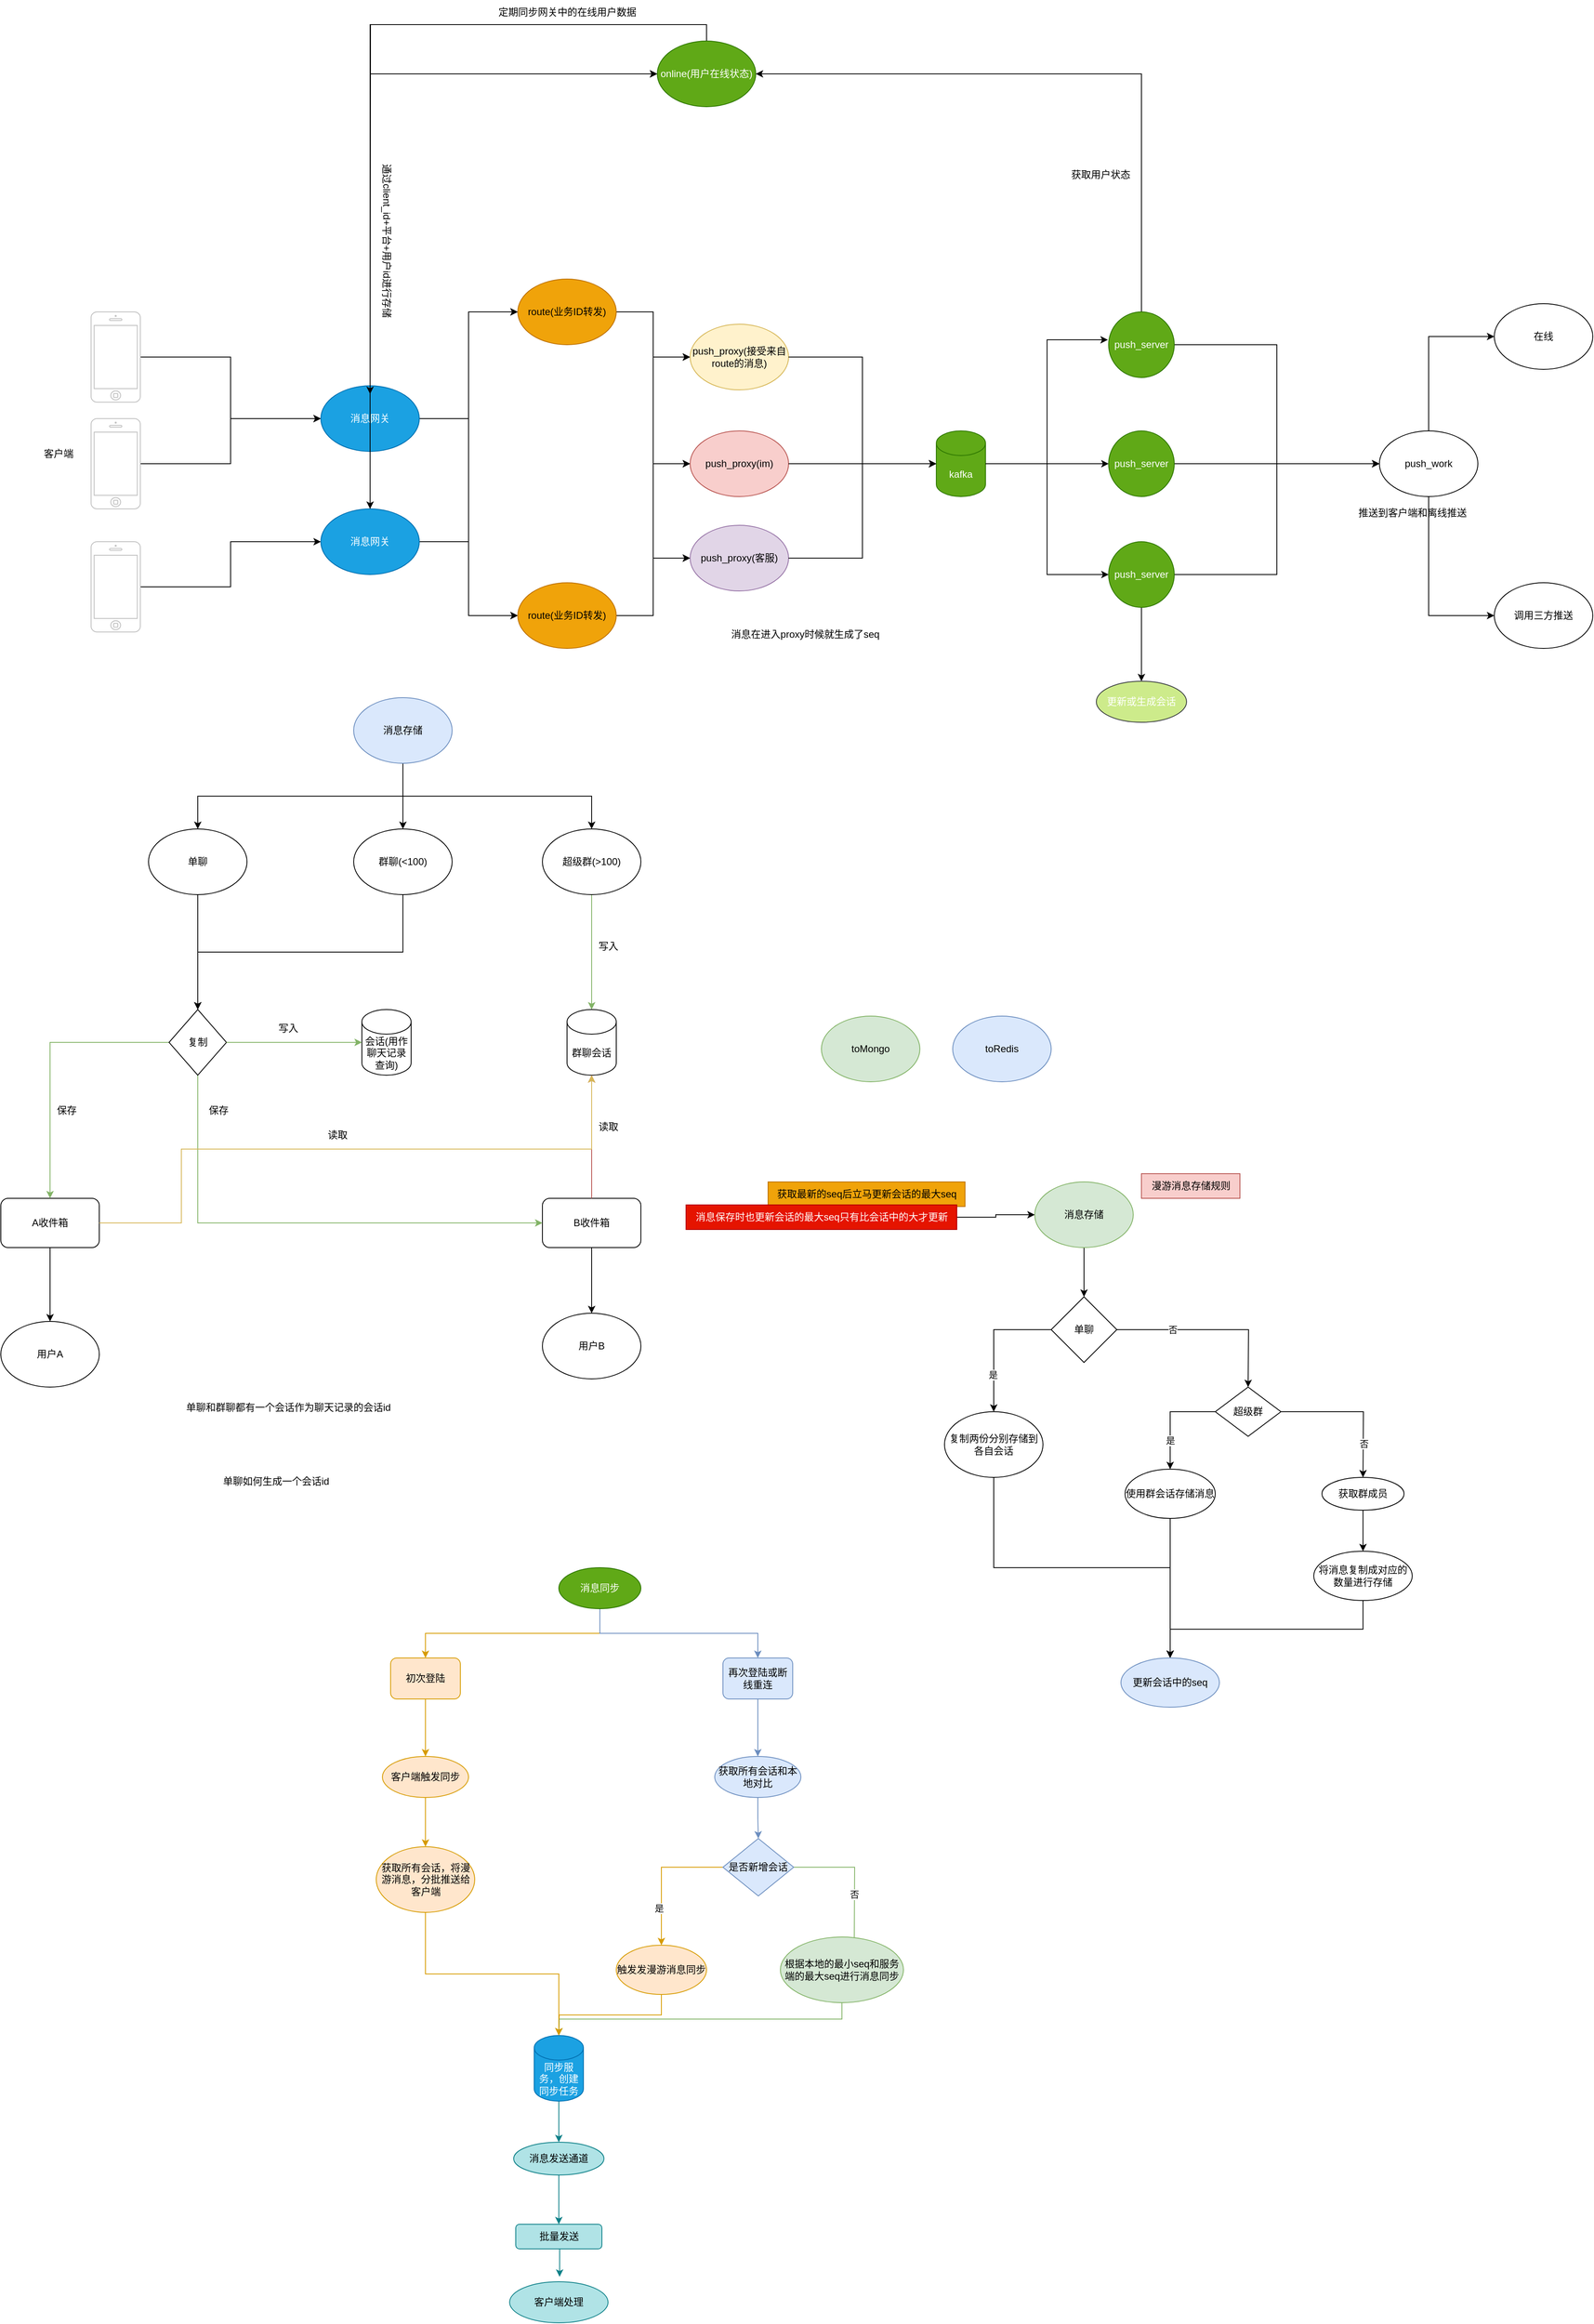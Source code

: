 <mxfile version="24.2.5" type="device">
  <diagram name="第 1 页" id="nM_DxQg2b7lp314iGNRo">
    <mxGraphModel dx="1434" dy="5535" grid="1" gridSize="10" guides="1" tooltips="1" connect="1" arrows="1" fold="1" page="1" pageScale="1" pageWidth="3300" pageHeight="4681" math="0" shadow="0">
      <root>
        <mxCell id="0" />
        <mxCell id="1" parent="0" />
        <mxCell id="_8XvQ1oXIxAvArHiRRa3-7" style="edgeStyle=orthogonalEdgeStyle;rounded=0;orthogonalLoop=1;jettySize=auto;html=1;entryX=0;entryY=0.5;entryDx=0;entryDy=0;" parent="1" source="_8XvQ1oXIxAvArHiRRa3-1" target="_8XvQ1oXIxAvArHiRRa3-5" edge="1">
          <mxGeometry relative="1" as="geometry" />
        </mxCell>
        <mxCell id="_8XvQ1oXIxAvArHiRRa3-1" value="" style="html=1;verticalLabelPosition=bottom;labelBackgroundColor=#ffffff;verticalAlign=top;shadow=0;dashed=0;strokeWidth=1;shape=mxgraph.ios7.misc.iphone;strokeColor=#c0c0c0;" parent="1" vertex="1">
          <mxGeometry x="310" y="180" width="60" height="110" as="geometry" />
        </mxCell>
        <mxCell id="_8XvQ1oXIxAvArHiRRa3-8" style="edgeStyle=orthogonalEdgeStyle;rounded=0;orthogonalLoop=1;jettySize=auto;html=1;entryX=0;entryY=0.5;entryDx=0;entryDy=0;" parent="1" source="_8XvQ1oXIxAvArHiRRa3-2" target="_8XvQ1oXIxAvArHiRRa3-5" edge="1">
          <mxGeometry relative="1" as="geometry" />
        </mxCell>
        <mxCell id="_8XvQ1oXIxAvArHiRRa3-2" value="" style="html=1;verticalLabelPosition=bottom;labelBackgroundColor=#ffffff;verticalAlign=top;shadow=0;dashed=0;strokeWidth=1;shape=mxgraph.ios7.misc.iphone;strokeColor=#c0c0c0;" parent="1" vertex="1">
          <mxGeometry x="310" y="310" width="60" height="110" as="geometry" />
        </mxCell>
        <mxCell id="_8XvQ1oXIxAvArHiRRa3-9" style="edgeStyle=orthogonalEdgeStyle;rounded=0;orthogonalLoop=1;jettySize=auto;html=1;entryX=0;entryY=0.5;entryDx=0;entryDy=0;" parent="1" source="_8XvQ1oXIxAvArHiRRa3-3" target="_8XvQ1oXIxAvArHiRRa3-6" edge="1">
          <mxGeometry relative="1" as="geometry" />
        </mxCell>
        <mxCell id="_8XvQ1oXIxAvArHiRRa3-3" value="" style="html=1;verticalLabelPosition=bottom;labelBackgroundColor=#ffffff;verticalAlign=top;shadow=0;dashed=0;strokeWidth=1;shape=mxgraph.ios7.misc.iphone;strokeColor=#c0c0c0;" parent="1" vertex="1">
          <mxGeometry x="310" y="460" width="60" height="110" as="geometry" />
        </mxCell>
        <mxCell id="_8XvQ1oXIxAvArHiRRa3-4" value="客户端" style="text;html=1;align=center;verticalAlign=middle;resizable=0;points=[];autosize=1;strokeColor=none;fillColor=none;" parent="1" vertex="1">
          <mxGeometry x="240" y="338" width="60" height="30" as="geometry" />
        </mxCell>
        <mxCell id="_8XvQ1oXIxAvArHiRRa3-12" style="edgeStyle=orthogonalEdgeStyle;rounded=0;orthogonalLoop=1;jettySize=auto;html=1;entryX=0;entryY=0.5;entryDx=0;entryDy=0;" parent="1" source="_8XvQ1oXIxAvArHiRRa3-5" target="_8XvQ1oXIxAvArHiRRa3-10" edge="1">
          <mxGeometry relative="1" as="geometry" />
        </mxCell>
        <mxCell id="_8XvQ1oXIxAvArHiRRa3-25" style="edgeStyle=orthogonalEdgeStyle;rounded=0;orthogonalLoop=1;jettySize=auto;html=1;exitX=0.5;exitY=0;exitDx=0;exitDy=0;entryX=0;entryY=0.5;entryDx=0;entryDy=0;" parent="1" source="_8XvQ1oXIxAvArHiRRa3-5" target="_8XvQ1oXIxAvArHiRRa3-11" edge="1">
          <mxGeometry relative="1" as="geometry" />
        </mxCell>
        <mxCell id="_8XvQ1oXIxAvArHiRRa3-31" style="edgeStyle=orthogonalEdgeStyle;rounded=0;orthogonalLoop=1;jettySize=auto;html=1;exitX=1;exitY=0.5;exitDx=0;exitDy=0;entryX=0;entryY=0.5;entryDx=0;entryDy=0;" parent="1" source="_8XvQ1oXIxAvArHiRRa3-5" target="_8XvQ1oXIxAvArHiRRa3-29" edge="1">
          <mxGeometry relative="1" as="geometry" />
        </mxCell>
        <mxCell id="_8XvQ1oXIxAvArHiRRa3-5" value="消息网关" style="ellipse;whiteSpace=wrap;html=1;fillColor=#1ba1e2;fontColor=#ffffff;strokeColor=#006EAF;" parent="1" vertex="1">
          <mxGeometry x="590" y="270" width="120" height="80" as="geometry" />
        </mxCell>
        <mxCell id="_8XvQ1oXIxAvArHiRRa3-13" style="edgeStyle=orthogonalEdgeStyle;rounded=0;orthogonalLoop=1;jettySize=auto;html=1;exitX=1;exitY=0.5;exitDx=0;exitDy=0;entryX=0;entryY=0.5;entryDx=0;entryDy=0;" parent="1" source="_8XvQ1oXIxAvArHiRRa3-6" target="_8XvQ1oXIxAvArHiRRa3-10" edge="1">
          <mxGeometry relative="1" as="geometry" />
        </mxCell>
        <mxCell id="_8XvQ1oXIxAvArHiRRa3-26" style="edgeStyle=orthogonalEdgeStyle;rounded=0;orthogonalLoop=1;jettySize=auto;html=1;exitX=0.5;exitY=0;exitDx=0;exitDy=0;entryX=0;entryY=0.5;entryDx=0;entryDy=0;" parent="1" source="_8XvQ1oXIxAvArHiRRa3-6" target="_8XvQ1oXIxAvArHiRRa3-11" edge="1">
          <mxGeometry relative="1" as="geometry" />
        </mxCell>
        <mxCell id="_8XvQ1oXIxAvArHiRRa3-30" style="edgeStyle=orthogonalEdgeStyle;rounded=0;orthogonalLoop=1;jettySize=auto;html=1;exitX=1;exitY=0.5;exitDx=0;exitDy=0;entryX=0;entryY=0.5;entryDx=0;entryDy=0;" parent="1" source="_8XvQ1oXIxAvArHiRRa3-6" target="_8XvQ1oXIxAvArHiRRa3-29" edge="1">
          <mxGeometry relative="1" as="geometry" />
        </mxCell>
        <mxCell id="_8XvQ1oXIxAvArHiRRa3-6" value="消息网关" style="ellipse;whiteSpace=wrap;html=1;fillColor=#1ba1e2;fontColor=#ffffff;strokeColor=#006EAF;" parent="1" vertex="1">
          <mxGeometry x="590" y="420" width="120" height="80" as="geometry" />
        </mxCell>
        <mxCell id="_8XvQ1oXIxAvArHiRRa3-22" style="edgeStyle=orthogonalEdgeStyle;rounded=0;orthogonalLoop=1;jettySize=auto;html=1;exitX=1;exitY=0.5;exitDx=0;exitDy=0;entryX=0;entryY=0.5;entryDx=0;entryDy=0;" parent="1" source="_8XvQ1oXIxAvArHiRRa3-10" target="_8XvQ1oXIxAvArHiRRa3-16" edge="1">
          <mxGeometry relative="1" as="geometry" />
        </mxCell>
        <mxCell id="_8XvQ1oXIxAvArHiRRa3-23" style="edgeStyle=orthogonalEdgeStyle;rounded=0;orthogonalLoop=1;jettySize=auto;html=1;exitX=1;exitY=0.5;exitDx=0;exitDy=0;entryX=0;entryY=0.5;entryDx=0;entryDy=0;" parent="1" source="_8XvQ1oXIxAvArHiRRa3-10" target="_8XvQ1oXIxAvArHiRRa3-15" edge="1">
          <mxGeometry relative="1" as="geometry" />
        </mxCell>
        <mxCell id="_8XvQ1oXIxAvArHiRRa3-24" style="edgeStyle=orthogonalEdgeStyle;rounded=0;orthogonalLoop=1;jettySize=auto;html=1;exitX=1;exitY=0.5;exitDx=0;exitDy=0;entryX=0;entryY=0.5;entryDx=0;entryDy=0;" parent="1" source="_8XvQ1oXIxAvArHiRRa3-10" target="_8XvQ1oXIxAvArHiRRa3-17" edge="1">
          <mxGeometry relative="1" as="geometry" />
        </mxCell>
        <mxCell id="_8XvQ1oXIxAvArHiRRa3-10" value="route(业务ID转发)" style="ellipse;whiteSpace=wrap;html=1;fillColor=#f0a30a;fontColor=#000000;strokeColor=#BD7000;" parent="1" vertex="1">
          <mxGeometry x="830" y="510" width="120" height="80" as="geometry" />
        </mxCell>
        <mxCell id="0R-Aj6rm7RF4yhI92XeK-1" style="edgeStyle=orthogonalEdgeStyle;rounded=0;orthogonalLoop=1;jettySize=auto;html=1;exitX=0.5;exitY=0;exitDx=0;exitDy=0;" parent="1" source="_8XvQ1oXIxAvArHiRRa3-11" edge="1">
          <mxGeometry relative="1" as="geometry">
            <mxPoint x="650" y="280" as="targetPoint" />
          </mxGeometry>
        </mxCell>
        <mxCell id="0R-Aj6rm7RF4yhI92XeK-2" style="edgeStyle=orthogonalEdgeStyle;rounded=0;orthogonalLoop=1;jettySize=auto;html=1;exitX=0.5;exitY=0;exitDx=0;exitDy=0;" parent="1" source="_8XvQ1oXIxAvArHiRRa3-11" target="_8XvQ1oXIxAvArHiRRa3-6" edge="1">
          <mxGeometry relative="1" as="geometry" />
        </mxCell>
        <mxCell id="_8XvQ1oXIxAvArHiRRa3-11" value="online(用户在线状态)" style="ellipse;whiteSpace=wrap;html=1;fillColor=#60a917;fontColor=#ffffff;strokeColor=#2D7600;" parent="1" vertex="1">
          <mxGeometry x="1000" y="-150" width="120" height="80" as="geometry" />
        </mxCell>
        <mxCell id="_8XvQ1oXIxAvArHiRRa3-15" value="push_proxy(im)" style="ellipse;whiteSpace=wrap;html=1;fillColor=#f8cecc;strokeColor=#b85450;" parent="1" vertex="1">
          <mxGeometry x="1040" y="325" width="120" height="80" as="geometry" />
        </mxCell>
        <mxCell id="_8XvQ1oXIxAvArHiRRa3-16" value="push_proxy(接受来自route的消息)" style="ellipse;whiteSpace=wrap;html=1;fillColor=#fff2cc;strokeColor=#d6b656;" parent="1" vertex="1">
          <mxGeometry x="1040" y="195" width="120" height="80" as="geometry" />
        </mxCell>
        <mxCell id="_8XvQ1oXIxAvArHiRRa3-17" value="push_proxy(客服)" style="ellipse;whiteSpace=wrap;html=1;fillColor=#e1d5e7;strokeColor=#9673a6;" parent="1" vertex="1">
          <mxGeometry x="1040" y="440" width="120" height="80" as="geometry" />
        </mxCell>
        <mxCell id="_8XvQ1oXIxAvArHiRRa3-40" style="edgeStyle=orthogonalEdgeStyle;rounded=0;orthogonalLoop=1;jettySize=auto;html=1;exitX=1;exitY=0.5;exitDx=0;exitDy=0;exitPerimeter=0;" parent="1" source="_8XvQ1oXIxAvArHiRRa3-18" target="_8XvQ1oXIxAvArHiRRa3-37" edge="1">
          <mxGeometry relative="1" as="geometry" />
        </mxCell>
        <mxCell id="_8XvQ1oXIxAvArHiRRa3-41" style="edgeStyle=orthogonalEdgeStyle;rounded=0;orthogonalLoop=1;jettySize=auto;html=1;exitX=1;exitY=0.5;exitDx=0;exitDy=0;exitPerimeter=0;entryX=0;entryY=0.5;entryDx=0;entryDy=0;" parent="1" source="_8XvQ1oXIxAvArHiRRa3-18" target="_8XvQ1oXIxAvArHiRRa3-38" edge="1">
          <mxGeometry relative="1" as="geometry" />
        </mxCell>
        <mxCell id="_8XvQ1oXIxAvArHiRRa3-18" value="kafka" style="shape=cylinder3;whiteSpace=wrap;html=1;boundedLbl=1;backgroundOutline=1;size=15;fillColor=#60a917;fontColor=#ffffff;strokeColor=#2D7600;" parent="1" vertex="1">
          <mxGeometry x="1340" y="325" width="60" height="80" as="geometry" />
        </mxCell>
        <mxCell id="_8XvQ1oXIxAvArHiRRa3-19" style="edgeStyle=orthogonalEdgeStyle;rounded=0;orthogonalLoop=1;jettySize=auto;html=1;exitX=1;exitY=0.5;exitDx=0;exitDy=0;entryX=0;entryY=0.5;entryDx=0;entryDy=0;entryPerimeter=0;" parent="1" source="_8XvQ1oXIxAvArHiRRa3-16" target="_8XvQ1oXIxAvArHiRRa3-18" edge="1">
          <mxGeometry relative="1" as="geometry" />
        </mxCell>
        <mxCell id="_8XvQ1oXIxAvArHiRRa3-21" style="edgeStyle=orthogonalEdgeStyle;rounded=0;orthogonalLoop=1;jettySize=auto;html=1;exitX=1;exitY=0.5;exitDx=0;exitDy=0;entryX=0;entryY=0.5;entryDx=0;entryDy=0;entryPerimeter=0;" parent="1" source="_8XvQ1oXIxAvArHiRRa3-17" target="_8XvQ1oXIxAvArHiRRa3-18" edge="1">
          <mxGeometry relative="1" as="geometry" />
        </mxCell>
        <mxCell id="_8XvQ1oXIxAvArHiRRa3-28" value="通过client_id+平台+用户id进行存储" style="text;html=1;align=center;verticalAlign=middle;resizable=0;points=[];autosize=1;strokeColor=none;fillColor=none;rotation=90;" parent="1" vertex="1">
          <mxGeometry x="565" y="78" width="210" height="30" as="geometry" />
        </mxCell>
        <mxCell id="_8XvQ1oXIxAvArHiRRa3-32" style="edgeStyle=orthogonalEdgeStyle;rounded=0;orthogonalLoop=1;jettySize=auto;html=1;exitX=1;exitY=0.5;exitDx=0;exitDy=0;entryX=0;entryY=0.5;entryDx=0;entryDy=0;" parent="1" source="_8XvQ1oXIxAvArHiRRa3-29" target="_8XvQ1oXIxAvArHiRRa3-17" edge="1">
          <mxGeometry relative="1" as="geometry" />
        </mxCell>
        <mxCell id="_8XvQ1oXIxAvArHiRRa3-33" style="edgeStyle=orthogonalEdgeStyle;rounded=0;orthogonalLoop=1;jettySize=auto;html=1;exitX=1;exitY=0.5;exitDx=0;exitDy=0;entryX=0;entryY=0.5;entryDx=0;entryDy=0;" parent="1" source="_8XvQ1oXIxAvArHiRRa3-29" target="_8XvQ1oXIxAvArHiRRa3-15" edge="1">
          <mxGeometry relative="1" as="geometry" />
        </mxCell>
        <mxCell id="_8XvQ1oXIxAvArHiRRa3-34" style="edgeStyle=orthogonalEdgeStyle;rounded=0;orthogonalLoop=1;jettySize=auto;html=1;exitX=1;exitY=0.5;exitDx=0;exitDy=0;entryX=0;entryY=0.5;entryDx=0;entryDy=0;" parent="1" source="_8XvQ1oXIxAvArHiRRa3-29" target="_8XvQ1oXIxAvArHiRRa3-16" edge="1">
          <mxGeometry relative="1" as="geometry" />
        </mxCell>
        <mxCell id="_8XvQ1oXIxAvArHiRRa3-29" value="route(业务ID转发)" style="ellipse;whiteSpace=wrap;html=1;fillColor=#f0a30a;fontColor=#000000;strokeColor=#BD7000;" parent="1" vertex="1">
          <mxGeometry x="830" y="140" width="120" height="80" as="geometry" />
        </mxCell>
        <mxCell id="_8XvQ1oXIxAvArHiRRa3-35" style="edgeStyle=orthogonalEdgeStyle;rounded=0;orthogonalLoop=1;jettySize=auto;html=1;exitX=1;exitY=0.5;exitDx=0;exitDy=0;entryX=0;entryY=0.5;entryDx=0;entryDy=0;entryPerimeter=0;" parent="1" source="_8XvQ1oXIxAvArHiRRa3-15" target="_8XvQ1oXIxAvArHiRRa3-18" edge="1">
          <mxGeometry relative="1" as="geometry" />
        </mxCell>
        <mxCell id="_8XvQ1oXIxAvArHiRRa3-43" style="edgeStyle=orthogonalEdgeStyle;rounded=0;orthogonalLoop=1;jettySize=auto;html=1;exitX=1;exitY=0.5;exitDx=0;exitDy=0;entryX=0;entryY=0.5;entryDx=0;entryDy=0;" parent="1" source="_8XvQ1oXIxAvArHiRRa3-36" target="_8XvQ1oXIxAvArHiRRa3-42" edge="1">
          <mxGeometry relative="1" as="geometry" />
        </mxCell>
        <mxCell id="_8XvQ1oXIxAvArHiRRa3-46" style="edgeStyle=orthogonalEdgeStyle;rounded=0;orthogonalLoop=1;jettySize=auto;html=1;exitX=0.5;exitY=0;exitDx=0;exitDy=0;entryX=1;entryY=0.5;entryDx=0;entryDy=0;" parent="1" source="_8XvQ1oXIxAvArHiRRa3-36" target="_8XvQ1oXIxAvArHiRRa3-11" edge="1">
          <mxGeometry relative="1" as="geometry" />
        </mxCell>
        <mxCell id="_8XvQ1oXIxAvArHiRRa3-36" value="push_server" style="ellipse;whiteSpace=wrap;html=1;aspect=fixed;fillColor=#60a917;fontColor=#ffffff;strokeColor=#2D7600;" parent="1" vertex="1">
          <mxGeometry x="1550" y="180" width="80" height="80" as="geometry" />
        </mxCell>
        <mxCell id="_8XvQ1oXIxAvArHiRRa3-44" style="edgeStyle=orthogonalEdgeStyle;rounded=0;orthogonalLoop=1;jettySize=auto;html=1;exitX=1;exitY=0.5;exitDx=0;exitDy=0;" parent="1" source="_8XvQ1oXIxAvArHiRRa3-37" target="_8XvQ1oXIxAvArHiRRa3-42" edge="1">
          <mxGeometry relative="1" as="geometry" />
        </mxCell>
        <mxCell id="_8XvQ1oXIxAvArHiRRa3-37" value="push_server" style="ellipse;whiteSpace=wrap;html=1;aspect=fixed;fillColor=#60a917;fontColor=#ffffff;strokeColor=#2D7600;" parent="1" vertex="1">
          <mxGeometry x="1550" y="325" width="80" height="80" as="geometry" />
        </mxCell>
        <mxCell id="_8XvQ1oXIxAvArHiRRa3-45" style="edgeStyle=orthogonalEdgeStyle;rounded=0;orthogonalLoop=1;jettySize=auto;html=1;exitX=1;exitY=0.5;exitDx=0;exitDy=0;entryX=0;entryY=0.5;entryDx=0;entryDy=0;" parent="1" source="_8XvQ1oXIxAvArHiRRa3-38" target="_8XvQ1oXIxAvArHiRRa3-42" edge="1">
          <mxGeometry relative="1" as="geometry" />
        </mxCell>
        <mxCell id="2WAFI6U73Ye1ogFR8tyK-61" style="edgeStyle=orthogonalEdgeStyle;rounded=0;orthogonalLoop=1;jettySize=auto;html=1;exitX=0.5;exitY=1;exitDx=0;exitDy=0;entryX=0.5;entryY=0;entryDx=0;entryDy=0;" edge="1" parent="1" source="_8XvQ1oXIxAvArHiRRa3-38" target="2WAFI6U73Ye1ogFR8tyK-60">
          <mxGeometry relative="1" as="geometry" />
        </mxCell>
        <mxCell id="_8XvQ1oXIxAvArHiRRa3-38" value="push_server" style="ellipse;whiteSpace=wrap;html=1;aspect=fixed;fillColor=#60a917;fontColor=#ffffff;strokeColor=#2D7600;" parent="1" vertex="1">
          <mxGeometry x="1550" y="460" width="80" height="80" as="geometry" />
        </mxCell>
        <mxCell id="_8XvQ1oXIxAvArHiRRa3-39" style="edgeStyle=orthogonalEdgeStyle;rounded=0;orthogonalLoop=1;jettySize=auto;html=1;exitX=1;exitY=0.5;exitDx=0;exitDy=0;exitPerimeter=0;entryX=-0.012;entryY=0.425;entryDx=0;entryDy=0;entryPerimeter=0;" parent="1" source="_8XvQ1oXIxAvArHiRRa3-18" target="_8XvQ1oXIxAvArHiRRa3-36" edge="1">
          <mxGeometry relative="1" as="geometry" />
        </mxCell>
        <mxCell id="luFyEN8E_IY3-gY19pI9-3" style="edgeStyle=orthogonalEdgeStyle;rounded=0;orthogonalLoop=1;jettySize=auto;html=1;exitX=0.5;exitY=0;exitDx=0;exitDy=0;entryX=0;entryY=0.5;entryDx=0;entryDy=0;" parent="1" source="_8XvQ1oXIxAvArHiRRa3-42" target="luFyEN8E_IY3-gY19pI9-1" edge="1">
          <mxGeometry relative="1" as="geometry" />
        </mxCell>
        <mxCell id="luFyEN8E_IY3-gY19pI9-4" style="edgeStyle=orthogonalEdgeStyle;rounded=0;orthogonalLoop=1;jettySize=auto;html=1;exitX=0.5;exitY=1;exitDx=0;exitDy=0;entryX=0;entryY=0.5;entryDx=0;entryDy=0;" parent="1" source="_8XvQ1oXIxAvArHiRRa3-42" target="luFyEN8E_IY3-gY19pI9-2" edge="1">
          <mxGeometry relative="1" as="geometry" />
        </mxCell>
        <mxCell id="_8XvQ1oXIxAvArHiRRa3-42" value="push_work" style="ellipse;whiteSpace=wrap;html=1;" parent="1" vertex="1">
          <mxGeometry x="1880" y="325" width="120" height="80" as="geometry" />
        </mxCell>
        <mxCell id="_8XvQ1oXIxAvArHiRRa3-47" value="获取用户状态" style="text;html=1;align=center;verticalAlign=middle;resizable=0;points=[];autosize=1;strokeColor=none;fillColor=none;" parent="1" vertex="1">
          <mxGeometry x="1490" y="-2" width="100" height="30" as="geometry" />
        </mxCell>
        <mxCell id="_8XvQ1oXIxAvArHiRRa3-48" value="推送到客户端和离线推送" style="text;html=1;align=center;verticalAlign=middle;resizable=0;points=[];autosize=1;strokeColor=none;fillColor=none;" parent="1" vertex="1">
          <mxGeometry x="1840" y="410" width="160" height="30" as="geometry" />
        </mxCell>
        <mxCell id="0R-Aj6rm7RF4yhI92XeK-3" value="定期同步网关中的在线用户数据" style="text;html=1;align=center;verticalAlign=middle;resizable=0;points=[];autosize=1;strokeColor=none;fillColor=none;" parent="1" vertex="1">
          <mxGeometry x="795" y="-200" width="190" height="30" as="geometry" />
        </mxCell>
        <mxCell id="luFyEN8E_IY3-gY19pI9-1" value="在线" style="ellipse;whiteSpace=wrap;html=1;" parent="1" vertex="1">
          <mxGeometry x="2020" y="170" width="120" height="80" as="geometry" />
        </mxCell>
        <mxCell id="luFyEN8E_IY3-gY19pI9-2" value="调用三方推送" style="ellipse;whiteSpace=wrap;html=1;" parent="1" vertex="1">
          <mxGeometry x="2020" y="510" width="120" height="80" as="geometry" />
        </mxCell>
        <mxCell id="Os00GI6hZcLG42ZEgGi8-5" style="edgeStyle=orthogonalEdgeStyle;rounded=0;orthogonalLoop=1;jettySize=auto;html=1;exitX=0.5;exitY=1;exitDx=0;exitDy=0;" parent="1" source="Os00GI6hZcLG42ZEgGi8-1" target="Os00GI6hZcLG42ZEgGi8-2" edge="1">
          <mxGeometry relative="1" as="geometry" />
        </mxCell>
        <mxCell id="Os00GI6hZcLG42ZEgGi8-6" style="edgeStyle=orthogonalEdgeStyle;rounded=0;orthogonalLoop=1;jettySize=auto;html=1;exitX=0.5;exitY=1;exitDx=0;exitDy=0;entryX=0.5;entryY=0;entryDx=0;entryDy=0;" parent="1" source="Os00GI6hZcLG42ZEgGi8-1" target="Os00GI6hZcLG42ZEgGi8-3" edge="1">
          <mxGeometry relative="1" as="geometry" />
        </mxCell>
        <mxCell id="Os00GI6hZcLG42ZEgGi8-7" style="edgeStyle=orthogonalEdgeStyle;rounded=0;orthogonalLoop=1;jettySize=auto;html=1;exitX=0.5;exitY=1;exitDx=0;exitDy=0;" parent="1" source="Os00GI6hZcLG42ZEgGi8-1" target="Os00GI6hZcLG42ZEgGi8-4" edge="1">
          <mxGeometry relative="1" as="geometry" />
        </mxCell>
        <mxCell id="Os00GI6hZcLG42ZEgGi8-1" value="消息存储" style="ellipse;whiteSpace=wrap;html=1;fillColor=#dae8fc;strokeColor=#6c8ebf;" parent="1" vertex="1">
          <mxGeometry x="630" y="650" width="120" height="80" as="geometry" />
        </mxCell>
        <mxCell id="Os00GI6hZcLG42ZEgGi8-16" style="edgeStyle=orthogonalEdgeStyle;rounded=0;orthogonalLoop=1;jettySize=auto;html=1;exitX=0.5;exitY=1;exitDx=0;exitDy=0;entryX=0.5;entryY=0;entryDx=0;entryDy=0;" parent="1" source="Os00GI6hZcLG42ZEgGi8-2" target="Os00GI6hZcLG42ZEgGi8-15" edge="1">
          <mxGeometry relative="1" as="geometry" />
        </mxCell>
        <mxCell id="Os00GI6hZcLG42ZEgGi8-2" value="单聊" style="ellipse;whiteSpace=wrap;html=1;" parent="1" vertex="1">
          <mxGeometry x="380" y="810" width="120" height="80" as="geometry" />
        </mxCell>
        <mxCell id="Os00GI6hZcLG42ZEgGi8-20" style="edgeStyle=orthogonalEdgeStyle;rounded=0;orthogonalLoop=1;jettySize=auto;html=1;exitX=0.5;exitY=1;exitDx=0;exitDy=0;" parent="1" source="Os00GI6hZcLG42ZEgGi8-3" target="Os00GI6hZcLG42ZEgGi8-15" edge="1">
          <mxGeometry relative="1" as="geometry" />
        </mxCell>
        <mxCell id="Os00GI6hZcLG42ZEgGi8-3" value="群聊(&amp;lt;100)" style="ellipse;whiteSpace=wrap;html=1;" parent="1" vertex="1">
          <mxGeometry x="630" y="810" width="120" height="80" as="geometry" />
        </mxCell>
        <mxCell id="Os00GI6hZcLG42ZEgGi8-22" style="edgeStyle=orthogonalEdgeStyle;rounded=0;orthogonalLoop=1;jettySize=auto;html=1;exitX=0.5;exitY=1;exitDx=0;exitDy=0;fillColor=#d5e8d4;strokeColor=#82b366;" parent="1" source="Os00GI6hZcLG42ZEgGi8-4" target="Os00GI6hZcLG42ZEgGi8-21" edge="1">
          <mxGeometry relative="1" as="geometry" />
        </mxCell>
        <mxCell id="Os00GI6hZcLG42ZEgGi8-4" value="超级群(&amp;gt;100)" style="ellipse;whiteSpace=wrap;html=1;" parent="1" vertex="1">
          <mxGeometry x="860" y="810" width="120" height="80" as="geometry" />
        </mxCell>
        <mxCell id="Os00GI6hZcLG42ZEgGi8-8" value="用户A" style="ellipse;whiteSpace=wrap;html=1;" parent="1" vertex="1">
          <mxGeometry x="200" y="1410" width="120" height="80" as="geometry" />
        </mxCell>
        <mxCell id="Os00GI6hZcLG42ZEgGi8-9" value="用户B" style="ellipse;whiteSpace=wrap;html=1;" parent="1" vertex="1">
          <mxGeometry x="860" y="1400" width="120" height="80" as="geometry" />
        </mxCell>
        <mxCell id="Os00GI6hZcLG42ZEgGi8-11" style="edgeStyle=orthogonalEdgeStyle;rounded=0;orthogonalLoop=1;jettySize=auto;html=1;exitX=0.5;exitY=1;exitDx=0;exitDy=0;" parent="1" source="Os00GI6hZcLG42ZEgGi8-10" target="Os00GI6hZcLG42ZEgGi8-8" edge="1">
          <mxGeometry relative="1" as="geometry" />
        </mxCell>
        <mxCell id="Os00GI6hZcLG42ZEgGi8-10" value="A收件箱" style="rounded=1;whiteSpace=wrap;html=1;" parent="1" vertex="1">
          <mxGeometry x="200" y="1260" width="120" height="60" as="geometry" />
        </mxCell>
        <mxCell id="Os00GI6hZcLG42ZEgGi8-13" style="edgeStyle=orthogonalEdgeStyle;rounded=0;orthogonalLoop=1;jettySize=auto;html=1;exitX=0.5;exitY=1;exitDx=0;exitDy=0;entryX=0.5;entryY=0;entryDx=0;entryDy=0;" parent="1" source="Os00GI6hZcLG42ZEgGi8-12" target="Os00GI6hZcLG42ZEgGi8-9" edge="1">
          <mxGeometry relative="1" as="geometry" />
        </mxCell>
        <mxCell id="Os00GI6hZcLG42ZEgGi8-12" value="B收件箱" style="rounded=1;whiteSpace=wrap;html=1;" parent="1" vertex="1">
          <mxGeometry x="860" y="1260" width="120" height="60" as="geometry" />
        </mxCell>
        <mxCell id="Os00GI6hZcLG42ZEgGi8-17" style="edgeStyle=orthogonalEdgeStyle;rounded=0;orthogonalLoop=1;jettySize=auto;html=1;exitX=0;exitY=0.5;exitDx=0;exitDy=0;fillColor=#d5e8d4;strokeColor=#82b366;" parent="1" source="Os00GI6hZcLG42ZEgGi8-15" target="Os00GI6hZcLG42ZEgGi8-10" edge="1">
          <mxGeometry relative="1" as="geometry" />
        </mxCell>
        <mxCell id="Os00GI6hZcLG42ZEgGi8-19" style="edgeStyle=orthogonalEdgeStyle;rounded=0;orthogonalLoop=1;jettySize=auto;html=1;exitX=0.5;exitY=1;exitDx=0;exitDy=0;entryX=0;entryY=0.5;entryDx=0;entryDy=0;fillColor=#d5e8d4;strokeColor=#82b366;" parent="1" source="Os00GI6hZcLG42ZEgGi8-15" target="Os00GI6hZcLG42ZEgGi8-12" edge="1">
          <mxGeometry relative="1" as="geometry" />
        </mxCell>
        <mxCell id="Os00GI6hZcLG42ZEgGi8-15" value="复制" style="rhombus;whiteSpace=wrap;html=1;" parent="1" vertex="1">
          <mxGeometry x="405" y="1030" width="70" height="80" as="geometry" />
        </mxCell>
        <mxCell id="Os00GI6hZcLG42ZEgGi8-21" value="群聊会话" style="shape=cylinder3;whiteSpace=wrap;html=1;boundedLbl=1;backgroundOutline=1;size=15;" parent="1" vertex="1">
          <mxGeometry x="890" y="1030" width="60" height="80" as="geometry" />
        </mxCell>
        <mxCell id="Os00GI6hZcLG42ZEgGi8-23" style="edgeStyle=orthogonalEdgeStyle;rounded=0;orthogonalLoop=1;jettySize=auto;html=1;exitX=0.5;exitY=0;exitDx=0;exitDy=0;entryX=0.5;entryY=1;entryDx=0;entryDy=0;entryPerimeter=0;fillColor=#f8cecc;strokeColor=#b85450;" parent="1" source="Os00GI6hZcLG42ZEgGi8-12" target="Os00GI6hZcLG42ZEgGi8-21" edge="1">
          <mxGeometry relative="1" as="geometry" />
        </mxCell>
        <mxCell id="Os00GI6hZcLG42ZEgGi8-24" value="保存" style="text;html=1;align=center;verticalAlign=middle;resizable=0;points=[];autosize=1;strokeColor=none;fillColor=none;" parent="1" vertex="1">
          <mxGeometry x="255" y="1138" width="50" height="30" as="geometry" />
        </mxCell>
        <mxCell id="Os00GI6hZcLG42ZEgGi8-25" value="保存" style="text;html=1;align=center;verticalAlign=middle;resizable=0;points=[];autosize=1;strokeColor=none;fillColor=none;" parent="1" vertex="1">
          <mxGeometry x="440" y="1138" width="50" height="30" as="geometry" />
        </mxCell>
        <mxCell id="Os00GI6hZcLG42ZEgGi8-26" value="读取" style="text;html=1;align=center;verticalAlign=middle;resizable=0;points=[];autosize=1;strokeColor=none;fillColor=none;" parent="1" vertex="1">
          <mxGeometry x="915" y="1158" width="50" height="30" as="geometry" />
        </mxCell>
        <mxCell id="Os00GI6hZcLG42ZEgGi8-27" style="edgeStyle=orthogonalEdgeStyle;rounded=0;orthogonalLoop=1;jettySize=auto;html=1;exitX=1;exitY=0.5;exitDx=0;exitDy=0;entryX=0.5;entryY=1;entryDx=0;entryDy=0;entryPerimeter=0;fillColor=#fff2cc;strokeColor=#d6b656;" parent="1" source="Os00GI6hZcLG42ZEgGi8-10" target="Os00GI6hZcLG42ZEgGi8-21" edge="1">
          <mxGeometry relative="1" as="geometry">
            <Array as="points">
              <mxPoint x="420" y="1290" />
              <mxPoint x="420" y="1200" />
              <mxPoint x="920" y="1200" />
            </Array>
          </mxGeometry>
        </mxCell>
        <mxCell id="Os00GI6hZcLG42ZEgGi8-28" value="读取" style="text;html=1;align=center;verticalAlign=middle;resizable=0;points=[];autosize=1;strokeColor=none;fillColor=none;" parent="1" vertex="1">
          <mxGeometry x="585" y="1168" width="50" height="30" as="geometry" />
        </mxCell>
        <mxCell id="Os00GI6hZcLG42ZEgGi8-29" value="会话(用作聊天记录查询)" style="shape=cylinder3;whiteSpace=wrap;html=1;boundedLbl=1;backgroundOutline=1;size=15;" parent="1" vertex="1">
          <mxGeometry x="640" y="1030" width="60" height="80" as="geometry" />
        </mxCell>
        <mxCell id="Os00GI6hZcLG42ZEgGi8-31" style="edgeStyle=orthogonalEdgeStyle;rounded=0;orthogonalLoop=1;jettySize=auto;html=1;exitX=1;exitY=0.5;exitDx=0;exitDy=0;entryX=0;entryY=0.5;entryDx=0;entryDy=0;entryPerimeter=0;fillColor=#d5e8d4;strokeColor=#82b366;" parent="1" source="Os00GI6hZcLG42ZEgGi8-15" target="Os00GI6hZcLG42ZEgGi8-29" edge="1">
          <mxGeometry relative="1" as="geometry" />
        </mxCell>
        <mxCell id="Os00GI6hZcLG42ZEgGi8-32" value="写入" style="text;html=1;align=center;verticalAlign=middle;resizable=0;points=[];autosize=1;strokeColor=none;fillColor=none;" parent="1" vertex="1">
          <mxGeometry x="525" y="1038" width="50" height="30" as="geometry" />
        </mxCell>
        <mxCell id="Os00GI6hZcLG42ZEgGi8-33" value="写入" style="text;html=1;align=center;verticalAlign=middle;resizable=0;points=[];autosize=1;strokeColor=none;fillColor=none;" parent="1" vertex="1">
          <mxGeometry x="915" y="938" width="50" height="30" as="geometry" />
        </mxCell>
        <mxCell id="AYIPbSyo4u5UNvyGm3gU-1" value="toMongo" style="ellipse;whiteSpace=wrap;html=1;fillColor=#d5e8d4;strokeColor=#82b366;" parent="1" vertex="1">
          <mxGeometry x="1200" y="1038" width="120" height="80" as="geometry" />
        </mxCell>
        <mxCell id="AYIPbSyo4u5UNvyGm3gU-2" value="toRedis" style="ellipse;whiteSpace=wrap;html=1;fillColor=#dae8fc;strokeColor=#6c8ebf;" parent="1" vertex="1">
          <mxGeometry x="1360" y="1038" width="120" height="80" as="geometry" />
        </mxCell>
        <mxCell id="ZUsoC9ZhV-aMm4xkyrSa-1" value="单聊和群聊都有一个会话作为聊天记录的会话id" style="text;html=1;align=center;verticalAlign=middle;resizable=0;points=[];autosize=1;strokeColor=none;fillColor=none;" parent="1" vertex="1">
          <mxGeometry x="415" y="1500" width="270" height="30" as="geometry" />
        </mxCell>
        <mxCell id="ZUsoC9ZhV-aMm4xkyrSa-2" value="单聊如何生成一个会话id" style="text;html=1;align=center;verticalAlign=middle;resizable=0;points=[];autosize=1;strokeColor=none;fillColor=none;" parent="1" vertex="1">
          <mxGeometry x="460" y="1590" width="150" height="30" as="geometry" />
        </mxCell>
        <mxCell id="ZUsoC9ZhV-aMm4xkyrSa-3" value="消息在进入proxy时候就生成了seq" style="text;html=1;align=center;verticalAlign=middle;resizable=0;points=[];autosize=1;strokeColor=none;fillColor=none;" parent="1" vertex="1">
          <mxGeometry x="1080" y="558" width="200" height="30" as="geometry" />
        </mxCell>
        <mxCell id="2WAFI6U73Ye1ogFR8tyK-3" style="edgeStyle=orthogonalEdgeStyle;rounded=0;orthogonalLoop=1;jettySize=auto;html=1;exitX=0.5;exitY=1;exitDx=0;exitDy=0;entryX=0.5;entryY=0;entryDx=0;entryDy=0;" edge="1" parent="1" source="2WAFI6U73Ye1ogFR8tyK-1" target="2WAFI6U73Ye1ogFR8tyK-2">
          <mxGeometry relative="1" as="geometry" />
        </mxCell>
        <mxCell id="2WAFI6U73Ye1ogFR8tyK-1" value="消息存储" style="ellipse;whiteSpace=wrap;html=1;fillColor=#d5e8d4;strokeColor=#82b366;" vertex="1" parent="1">
          <mxGeometry x="1460" y="1240" width="120" height="80" as="geometry" />
        </mxCell>
        <mxCell id="2WAFI6U73Ye1ogFR8tyK-5" style="edgeStyle=orthogonalEdgeStyle;rounded=0;orthogonalLoop=1;jettySize=auto;html=1;exitX=0;exitY=0.5;exitDx=0;exitDy=0;entryX=0.5;entryY=0;entryDx=0;entryDy=0;" edge="1" parent="1" source="2WAFI6U73Ye1ogFR8tyK-2" target="2WAFI6U73Ye1ogFR8tyK-4">
          <mxGeometry relative="1" as="geometry" />
        </mxCell>
        <mxCell id="2WAFI6U73Ye1ogFR8tyK-9" value="是" style="edgeLabel;html=1;align=center;verticalAlign=middle;resizable=0;points=[];" vertex="1" connectable="0" parent="2WAFI6U73Ye1ogFR8tyK-5">
          <mxGeometry x="0.471" y="-1" relative="1" as="geometry">
            <mxPoint as="offset" />
          </mxGeometry>
        </mxCell>
        <mxCell id="2WAFI6U73Ye1ogFR8tyK-7" style="edgeStyle=orthogonalEdgeStyle;rounded=0;orthogonalLoop=1;jettySize=auto;html=1;exitX=1;exitY=0.5;exitDx=0;exitDy=0;" edge="1" parent="1" source="2WAFI6U73Ye1ogFR8tyK-2">
          <mxGeometry relative="1" as="geometry">
            <mxPoint x="1720" y="1490" as="targetPoint" />
          </mxGeometry>
        </mxCell>
        <mxCell id="2WAFI6U73Ye1ogFR8tyK-8" value="否" style="edgeLabel;html=1;align=center;verticalAlign=middle;resizable=0;points=[];" vertex="1" connectable="0" parent="2WAFI6U73Ye1ogFR8tyK-7">
          <mxGeometry x="-0.42" relative="1" as="geometry">
            <mxPoint x="1" as="offset" />
          </mxGeometry>
        </mxCell>
        <mxCell id="2WAFI6U73Ye1ogFR8tyK-2" value="单聊" style="rhombus;whiteSpace=wrap;html=1;" vertex="1" parent="1">
          <mxGeometry x="1480" y="1380" width="80" height="80" as="geometry" />
        </mxCell>
        <mxCell id="2WAFI6U73Ye1ogFR8tyK-21" style="edgeStyle=orthogonalEdgeStyle;rounded=0;orthogonalLoop=1;jettySize=auto;html=1;exitX=0.5;exitY=1;exitDx=0;exitDy=0;" edge="1" parent="1" source="2WAFI6U73Ye1ogFR8tyK-4" target="2WAFI6U73Ye1ogFR8tyK-20">
          <mxGeometry relative="1" as="geometry" />
        </mxCell>
        <mxCell id="2WAFI6U73Ye1ogFR8tyK-4" value="复制两份分别存储到各自会话" style="ellipse;whiteSpace=wrap;html=1;" vertex="1" parent="1">
          <mxGeometry x="1350" y="1520" width="120" height="80" as="geometry" />
        </mxCell>
        <mxCell id="2WAFI6U73Ye1ogFR8tyK-13" style="edgeStyle=orthogonalEdgeStyle;rounded=0;orthogonalLoop=1;jettySize=auto;html=1;exitX=0;exitY=0.5;exitDx=0;exitDy=0;entryX=0.5;entryY=0;entryDx=0;entryDy=0;" edge="1" parent="1" source="2WAFI6U73Ye1ogFR8tyK-10" target="2WAFI6U73Ye1ogFR8tyK-12">
          <mxGeometry relative="1" as="geometry" />
        </mxCell>
        <mxCell id="2WAFI6U73Ye1ogFR8tyK-14" value="是" style="edgeLabel;html=1;align=center;verticalAlign=middle;resizable=0;points=[];" vertex="1" connectable="0" parent="2WAFI6U73Ye1ogFR8tyK-13">
          <mxGeometry x="0.433" relative="1" as="geometry">
            <mxPoint as="offset" />
          </mxGeometry>
        </mxCell>
        <mxCell id="2WAFI6U73Ye1ogFR8tyK-15" style="edgeStyle=orthogonalEdgeStyle;rounded=0;orthogonalLoop=1;jettySize=auto;html=1;exitX=1;exitY=0.5;exitDx=0;exitDy=0;" edge="1" parent="1" source="2WAFI6U73Ye1ogFR8tyK-10">
          <mxGeometry relative="1" as="geometry">
            <mxPoint x="1860" y="1600" as="targetPoint" />
          </mxGeometry>
        </mxCell>
        <mxCell id="2WAFI6U73Ye1ogFR8tyK-16" value="否" style="edgeLabel;html=1;align=center;verticalAlign=middle;resizable=0;points=[];" vertex="1" connectable="0" parent="2WAFI6U73Ye1ogFR8tyK-15">
          <mxGeometry x="0.546" relative="1" as="geometry">
            <mxPoint as="offset" />
          </mxGeometry>
        </mxCell>
        <mxCell id="2WAFI6U73Ye1ogFR8tyK-10" value="超级群" style="rhombus;whiteSpace=wrap;html=1;" vertex="1" parent="1">
          <mxGeometry x="1680" y="1490" width="80" height="60" as="geometry" />
        </mxCell>
        <mxCell id="2WAFI6U73Ye1ogFR8tyK-22" style="edgeStyle=orthogonalEdgeStyle;rounded=0;orthogonalLoop=1;jettySize=auto;html=1;exitX=0.5;exitY=1;exitDx=0;exitDy=0;" edge="1" parent="1" source="2WAFI6U73Ye1ogFR8tyK-12" target="2WAFI6U73Ye1ogFR8tyK-20">
          <mxGeometry relative="1" as="geometry" />
        </mxCell>
        <mxCell id="2WAFI6U73Ye1ogFR8tyK-12" value="使用群会话存储消息" style="ellipse;whiteSpace=wrap;html=1;" vertex="1" parent="1">
          <mxGeometry x="1570" y="1590" width="110" height="60" as="geometry" />
        </mxCell>
        <mxCell id="2WAFI6U73Ye1ogFR8tyK-19" style="edgeStyle=orthogonalEdgeStyle;rounded=0;orthogonalLoop=1;jettySize=auto;html=1;exitX=0.5;exitY=1;exitDx=0;exitDy=0;entryX=0.5;entryY=0;entryDx=0;entryDy=0;" edge="1" parent="1" source="2WAFI6U73Ye1ogFR8tyK-17" target="2WAFI6U73Ye1ogFR8tyK-18">
          <mxGeometry relative="1" as="geometry" />
        </mxCell>
        <mxCell id="2WAFI6U73Ye1ogFR8tyK-17" value="获取群成员" style="ellipse;whiteSpace=wrap;html=1;" vertex="1" parent="1">
          <mxGeometry x="1810" y="1600" width="100" height="40" as="geometry" />
        </mxCell>
        <mxCell id="2WAFI6U73Ye1ogFR8tyK-24" style="edgeStyle=orthogonalEdgeStyle;rounded=0;orthogonalLoop=1;jettySize=auto;html=1;exitX=0.5;exitY=1;exitDx=0;exitDy=0;entryX=0.5;entryY=0;entryDx=0;entryDy=0;" edge="1" parent="1" source="2WAFI6U73Ye1ogFR8tyK-18" target="2WAFI6U73Ye1ogFR8tyK-20">
          <mxGeometry relative="1" as="geometry" />
        </mxCell>
        <mxCell id="2WAFI6U73Ye1ogFR8tyK-18" value="将消息复制成对应的数量进行存储" style="ellipse;whiteSpace=wrap;html=1;" vertex="1" parent="1">
          <mxGeometry x="1800" y="1690" width="120" height="60" as="geometry" />
        </mxCell>
        <mxCell id="2WAFI6U73Ye1ogFR8tyK-20" value="更新会话中的seq" style="ellipse;whiteSpace=wrap;html=1;fillColor=#dae8fc;strokeColor=#6c8ebf;" vertex="1" parent="1">
          <mxGeometry x="1565" y="1820" width="120" height="60" as="geometry" />
        </mxCell>
        <mxCell id="2WAFI6U73Ye1ogFR8tyK-25" value="漫游消息存储规则" style="text;html=1;align=center;verticalAlign=middle;resizable=0;points=[];autosize=1;strokeColor=#b85450;fillColor=#f8cecc;" vertex="1" parent="1">
          <mxGeometry x="1590" y="1230" width="120" height="30" as="geometry" />
        </mxCell>
        <mxCell id="2WAFI6U73Ye1ogFR8tyK-26" value="获取最新的seq后立马更新会话的最大seq" style="text;html=1;align=center;verticalAlign=middle;resizable=0;points=[];autosize=1;strokeColor=#BD7000;fillColor=#f0a30a;fontColor=#000000;" vertex="1" parent="1">
          <mxGeometry x="1135" y="1240" width="240" height="30" as="geometry" />
        </mxCell>
        <mxCell id="2WAFI6U73Ye1ogFR8tyK-28" value="" style="edgeStyle=orthogonalEdgeStyle;rounded=0;orthogonalLoop=1;jettySize=auto;html=1;" edge="1" parent="1" source="2WAFI6U73Ye1ogFR8tyK-27" target="2WAFI6U73Ye1ogFR8tyK-1">
          <mxGeometry relative="1" as="geometry" />
        </mxCell>
        <mxCell id="2WAFI6U73Ye1ogFR8tyK-27" value="消息保存时也更新会话的最大seq只有比会话中的大才更新" style="text;html=1;align=center;verticalAlign=middle;resizable=0;points=[];autosize=1;strokeColor=#B20000;fillColor=#e51400;fontColor=#ffffff;" vertex="1" parent="1">
          <mxGeometry x="1035" y="1268" width="330" height="30" as="geometry" />
        </mxCell>
        <mxCell id="2WAFI6U73Ye1ogFR8tyK-33" style="edgeStyle=orthogonalEdgeStyle;rounded=0;orthogonalLoop=1;jettySize=auto;html=1;exitX=0.5;exitY=1;exitDx=0;exitDy=0;entryX=0.5;entryY=0;entryDx=0;entryDy=0;fillColor=#ffe6cc;strokeColor=#d79b00;" edge="1" parent="1" source="2WAFI6U73Ye1ogFR8tyK-29" target="2WAFI6U73Ye1ogFR8tyK-30">
          <mxGeometry relative="1" as="geometry" />
        </mxCell>
        <mxCell id="2WAFI6U73Ye1ogFR8tyK-34" style="edgeStyle=orthogonalEdgeStyle;rounded=0;orthogonalLoop=1;jettySize=auto;html=1;exitX=0.5;exitY=1;exitDx=0;exitDy=0;entryX=0.5;entryY=0;entryDx=0;entryDy=0;fillColor=#dae8fc;strokeColor=#6c8ebf;" edge="1" parent="1" source="2WAFI6U73Ye1ogFR8tyK-29" target="2WAFI6U73Ye1ogFR8tyK-32">
          <mxGeometry relative="1" as="geometry" />
        </mxCell>
        <mxCell id="2WAFI6U73Ye1ogFR8tyK-29" value="消息同步" style="ellipse;whiteSpace=wrap;html=1;fillColor=#60a917;fontColor=#ffffff;strokeColor=#2D7600;" vertex="1" parent="1">
          <mxGeometry x="880" y="1710" width="100" height="50" as="geometry" />
        </mxCell>
        <mxCell id="2WAFI6U73Ye1ogFR8tyK-36" style="edgeStyle=orthogonalEdgeStyle;rounded=0;orthogonalLoop=1;jettySize=auto;html=1;exitX=0.5;exitY=1;exitDx=0;exitDy=0;entryX=0.5;entryY=0;entryDx=0;entryDy=0;fillColor=#ffe6cc;strokeColor=#d79b00;" edge="1" parent="1" source="2WAFI6U73Ye1ogFR8tyK-30" target="2WAFI6U73Ye1ogFR8tyK-35">
          <mxGeometry relative="1" as="geometry" />
        </mxCell>
        <mxCell id="2WAFI6U73Ye1ogFR8tyK-30" value="初次登陆" style="rounded=1;whiteSpace=wrap;html=1;fillColor=#ffe6cc;strokeColor=#d79b00;" vertex="1" parent="1">
          <mxGeometry x="675" y="1820" width="85" height="50" as="geometry" />
        </mxCell>
        <mxCell id="2WAFI6U73Ye1ogFR8tyK-40" style="edgeStyle=orthogonalEdgeStyle;rounded=0;orthogonalLoop=1;jettySize=auto;html=1;exitX=0.5;exitY=1;exitDx=0;exitDy=0;entryX=0.5;entryY=0;entryDx=0;entryDy=0;fillColor=#dae8fc;strokeColor=#6c8ebf;" edge="1" parent="1" source="2WAFI6U73Ye1ogFR8tyK-32" target="2WAFI6U73Ye1ogFR8tyK-39">
          <mxGeometry relative="1" as="geometry" />
        </mxCell>
        <mxCell id="2WAFI6U73Ye1ogFR8tyK-32" value="再次登陆或断线重连" style="rounded=1;whiteSpace=wrap;html=1;fillColor=#dae8fc;strokeColor=#6c8ebf;" vertex="1" parent="1">
          <mxGeometry x="1080" y="1820" width="85" height="50" as="geometry" />
        </mxCell>
        <mxCell id="2WAFI6U73Ye1ogFR8tyK-38" style="edgeStyle=orthogonalEdgeStyle;rounded=0;orthogonalLoop=1;jettySize=auto;html=1;exitX=0.5;exitY=1;exitDx=0;exitDy=0;entryX=0.5;entryY=0;entryDx=0;entryDy=0;fillColor=#ffe6cc;strokeColor=#d79b00;" edge="1" parent="1" source="2WAFI6U73Ye1ogFR8tyK-35" target="2WAFI6U73Ye1ogFR8tyK-37">
          <mxGeometry relative="1" as="geometry" />
        </mxCell>
        <mxCell id="2WAFI6U73Ye1ogFR8tyK-35" value="客户端触发同步" style="ellipse;whiteSpace=wrap;html=1;fillColor=#ffe6cc;strokeColor=#d79b00;" vertex="1" parent="1">
          <mxGeometry x="665" y="1940" width="105" height="50" as="geometry" />
        </mxCell>
        <mxCell id="2WAFI6U73Ye1ogFR8tyK-37" value="获取所有会话，将漫游消息，分批推送给客户端" style="ellipse;whiteSpace=wrap;html=1;fillColor=#ffe6cc;strokeColor=#d79b00;" vertex="1" parent="1">
          <mxGeometry x="657.5" y="2050" width="120" height="80" as="geometry" />
        </mxCell>
        <mxCell id="2WAFI6U73Ye1ogFR8tyK-42" style="edgeStyle=orthogonalEdgeStyle;rounded=0;orthogonalLoop=1;jettySize=auto;html=1;exitX=0.5;exitY=1;exitDx=0;exitDy=0;entryX=0.5;entryY=0;entryDx=0;entryDy=0;fillColor=#dae8fc;strokeColor=#6c8ebf;" edge="1" parent="1" source="2WAFI6U73Ye1ogFR8tyK-39" target="2WAFI6U73Ye1ogFR8tyK-41">
          <mxGeometry relative="1" as="geometry" />
        </mxCell>
        <mxCell id="2WAFI6U73Ye1ogFR8tyK-39" value="获取所有会话和本地对比" style="ellipse;whiteSpace=wrap;html=1;fillColor=#dae8fc;strokeColor=#6c8ebf;" vertex="1" parent="1">
          <mxGeometry x="1070" y="1940" width="105" height="50" as="geometry" />
        </mxCell>
        <mxCell id="2WAFI6U73Ye1ogFR8tyK-44" style="edgeStyle=orthogonalEdgeStyle;rounded=0;orthogonalLoop=1;jettySize=auto;html=1;exitX=0;exitY=0.5;exitDx=0;exitDy=0;fillColor=#ffe6cc;strokeColor=#d79b00;" edge="1" parent="1" source="2WAFI6U73Ye1ogFR8tyK-41" target="2WAFI6U73Ye1ogFR8tyK-43">
          <mxGeometry relative="1" as="geometry" />
        </mxCell>
        <mxCell id="2WAFI6U73Ye1ogFR8tyK-45" value="是" style="edgeLabel;html=1;align=center;verticalAlign=middle;resizable=0;points=[];" vertex="1" connectable="0" parent="2WAFI6U73Ye1ogFR8tyK-44">
          <mxGeometry x="0.467" y="-3" relative="1" as="geometry">
            <mxPoint as="offset" />
          </mxGeometry>
        </mxCell>
        <mxCell id="2WAFI6U73Ye1ogFR8tyK-46" style="edgeStyle=orthogonalEdgeStyle;rounded=0;orthogonalLoop=1;jettySize=auto;html=1;exitX=1;exitY=0.5;exitDx=0;exitDy=0;fillColor=#d5e8d4;strokeColor=#82b366;" edge="1" parent="1" source="2WAFI6U73Ye1ogFR8tyK-41">
          <mxGeometry relative="1" as="geometry">
            <mxPoint x="1240" y="2170" as="targetPoint" />
          </mxGeometry>
        </mxCell>
        <mxCell id="2WAFI6U73Ye1ogFR8tyK-48" value="否" style="edgeLabel;html=1;align=center;verticalAlign=middle;resizable=0;points=[];" vertex="1" connectable="0" parent="2WAFI6U73Ye1ogFR8tyK-46">
          <mxGeometry x="0.267" y="-1" relative="1" as="geometry">
            <mxPoint as="offset" />
          </mxGeometry>
        </mxCell>
        <mxCell id="2WAFI6U73Ye1ogFR8tyK-41" value="是否新增会话" style="rhombus;whiteSpace=wrap;html=1;fillColor=#dae8fc;strokeColor=#6c8ebf;" vertex="1" parent="1">
          <mxGeometry x="1080" y="2040" width="86.25" height="70" as="geometry" />
        </mxCell>
        <mxCell id="2WAFI6U73Ye1ogFR8tyK-51" style="edgeStyle=orthogonalEdgeStyle;rounded=0;orthogonalLoop=1;jettySize=auto;html=1;exitX=0.5;exitY=1;exitDx=0;exitDy=0;fillColor=#ffe6cc;strokeColor=#d79b00;" edge="1" parent="1" source="2WAFI6U73Ye1ogFR8tyK-43">
          <mxGeometry relative="1" as="geometry">
            <mxPoint x="880" y="2280" as="targetPoint" />
          </mxGeometry>
        </mxCell>
        <mxCell id="2WAFI6U73Ye1ogFR8tyK-43" value="触发发漫游消息同步" style="ellipse;whiteSpace=wrap;html=1;fillColor=#ffe6cc;strokeColor=#d79b00;" vertex="1" parent="1">
          <mxGeometry x="950" y="2170" width="110" height="60" as="geometry" />
        </mxCell>
        <mxCell id="2WAFI6U73Ye1ogFR8tyK-52" style="edgeStyle=orthogonalEdgeStyle;rounded=0;orthogonalLoop=1;jettySize=auto;html=1;exitX=0.5;exitY=1;exitDx=0;exitDy=0;fillColor=#d5e8d4;strokeColor=#82b366;" edge="1" parent="1" source="2WAFI6U73Ye1ogFR8tyK-47">
          <mxGeometry relative="1" as="geometry">
            <mxPoint x="880" y="2280" as="targetPoint" />
          </mxGeometry>
        </mxCell>
        <mxCell id="2WAFI6U73Ye1ogFR8tyK-47" value="根据本地的最小seq和服务端的最大seq进行消息同步" style="ellipse;whiteSpace=wrap;html=1;fillColor=#d5e8d4;strokeColor=#82b366;" vertex="1" parent="1">
          <mxGeometry x="1150" y="2160" width="150" height="80" as="geometry" />
        </mxCell>
        <mxCell id="2WAFI6U73Ye1ogFR8tyK-54" style="edgeStyle=orthogonalEdgeStyle;rounded=0;orthogonalLoop=1;jettySize=auto;html=1;exitX=0.5;exitY=1;exitDx=0;exitDy=0;exitPerimeter=0;entryX=0.5;entryY=0;entryDx=0;entryDy=0;fillColor=#b0e3e6;strokeColor=#0e8088;" edge="1" parent="1" source="2WAFI6U73Ye1ogFR8tyK-49" target="2WAFI6U73Ye1ogFR8tyK-53">
          <mxGeometry relative="1" as="geometry" />
        </mxCell>
        <mxCell id="2WAFI6U73Ye1ogFR8tyK-49" value="同步服务，创建同步任务" style="shape=cylinder3;whiteSpace=wrap;html=1;boundedLbl=1;backgroundOutline=1;size=15;fillColor=#1ba1e2;fontColor=#ffffff;strokeColor=#006EAF;" vertex="1" parent="1">
          <mxGeometry x="850" y="2280" width="60" height="80" as="geometry" />
        </mxCell>
        <mxCell id="2WAFI6U73Ye1ogFR8tyK-50" style="edgeStyle=orthogonalEdgeStyle;rounded=0;orthogonalLoop=1;jettySize=auto;html=1;exitX=0.5;exitY=1;exitDx=0;exitDy=0;entryX=0.5;entryY=0;entryDx=0;entryDy=0;entryPerimeter=0;fillColor=#ffe6cc;strokeColor=#d79b00;" edge="1" parent="1" source="2WAFI6U73Ye1ogFR8tyK-37" target="2WAFI6U73Ye1ogFR8tyK-49">
          <mxGeometry relative="1" as="geometry" />
        </mxCell>
        <mxCell id="2WAFI6U73Ye1ogFR8tyK-57" style="edgeStyle=orthogonalEdgeStyle;rounded=0;orthogonalLoop=1;jettySize=auto;html=1;exitX=0.5;exitY=1;exitDx=0;exitDy=0;fillColor=#b0e3e6;strokeColor=#0e8088;" edge="1" parent="1" source="2WAFI6U73Ye1ogFR8tyK-53" target="2WAFI6U73Ye1ogFR8tyK-55">
          <mxGeometry relative="1" as="geometry" />
        </mxCell>
        <mxCell id="2WAFI6U73Ye1ogFR8tyK-53" value="消息发送通道" style="ellipse;whiteSpace=wrap;html=1;fillColor=#b0e3e6;strokeColor=#0e8088;" vertex="1" parent="1">
          <mxGeometry x="825" y="2410" width="110" height="40" as="geometry" />
        </mxCell>
        <mxCell id="2WAFI6U73Ye1ogFR8tyK-55" value="批量发送" style="rounded=1;whiteSpace=wrap;html=1;fillColor=#b0e3e6;strokeColor=#0e8088;" vertex="1" parent="1">
          <mxGeometry x="827.5" y="2510" width="105" height="30" as="geometry" />
        </mxCell>
        <mxCell id="2WAFI6U73Ye1ogFR8tyK-58" value="客户端处理" style="ellipse;whiteSpace=wrap;html=1;fillColor=#b0e3e6;strokeColor=#0e8088;" vertex="1" parent="1">
          <mxGeometry x="820" y="2580" width="120" height="50" as="geometry" />
        </mxCell>
        <mxCell id="2WAFI6U73Ye1ogFR8tyK-59" style="edgeStyle=orthogonalEdgeStyle;rounded=0;orthogonalLoop=1;jettySize=auto;html=1;exitX=0.5;exitY=1;exitDx=0;exitDy=0;entryX=0.508;entryY=-0.12;entryDx=0;entryDy=0;entryPerimeter=0;fillColor=#b0e3e6;strokeColor=#0e8088;" edge="1" parent="1" source="2WAFI6U73Ye1ogFR8tyK-55" target="2WAFI6U73Ye1ogFR8tyK-58">
          <mxGeometry relative="1" as="geometry" />
        </mxCell>
        <mxCell id="2WAFI6U73Ye1ogFR8tyK-60" value="更新或生成会话" style="ellipse;whiteSpace=wrap;html=1;fillColor=#cdeb8b;strokeColor=#36393d;fontColor=#FFFFFF;" vertex="1" parent="1">
          <mxGeometry x="1535" y="630" width="110" height="50" as="geometry" />
        </mxCell>
      </root>
    </mxGraphModel>
  </diagram>
</mxfile>
